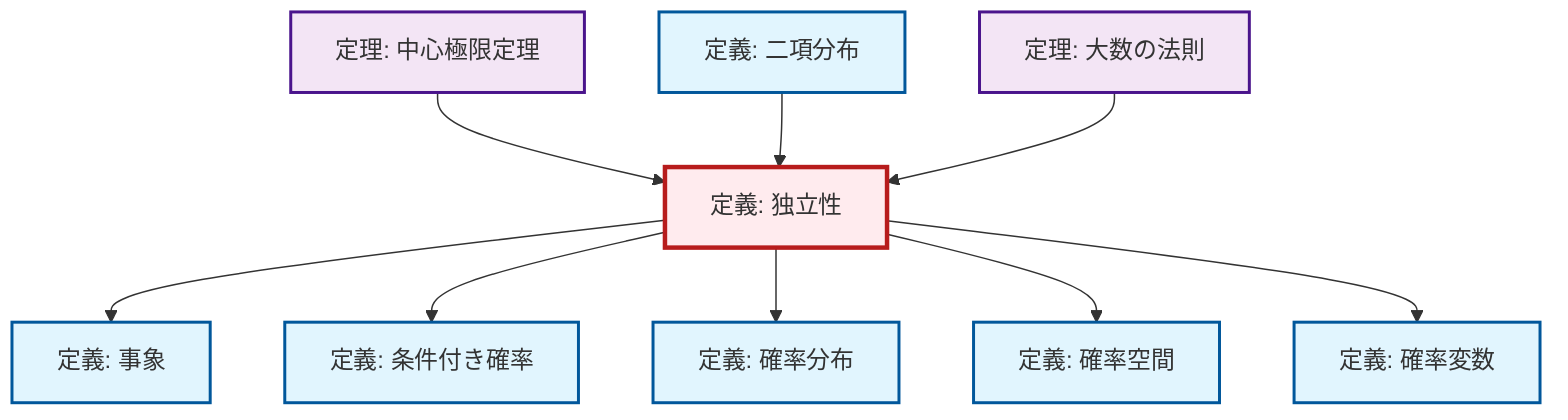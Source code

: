 graph TD
    classDef definition fill:#e1f5fe,stroke:#01579b,stroke-width:2px
    classDef theorem fill:#f3e5f5,stroke:#4a148c,stroke-width:2px
    classDef axiom fill:#fff3e0,stroke:#e65100,stroke-width:2px
    classDef example fill:#e8f5e9,stroke:#1b5e20,stroke-width:2px
    classDef current fill:#ffebee,stroke:#b71c1c,stroke-width:3px
    thm-central-limit["定理: 中心極限定理"]:::theorem
    def-conditional-probability["定義: 条件付き確率"]:::definition
    thm-law-of-large-numbers["定理: 大数の法則"]:::theorem
    def-probability-space["定義: 確率空間"]:::definition
    def-probability-distribution["定義: 確率分布"]:::definition
    def-event["定義: 事象"]:::definition
    def-independence["定義: 独立性"]:::definition
    def-binomial-distribution["定義: 二項分布"]:::definition
    def-random-variable["定義: 確率変数"]:::definition
    thm-central-limit --> def-independence
    def-independence --> def-event
    def-independence --> def-conditional-probability
    def-binomial-distribution --> def-independence
    thm-law-of-large-numbers --> def-independence
    def-independence --> def-probability-distribution
    def-independence --> def-probability-space
    def-independence --> def-random-variable
    class def-independence current